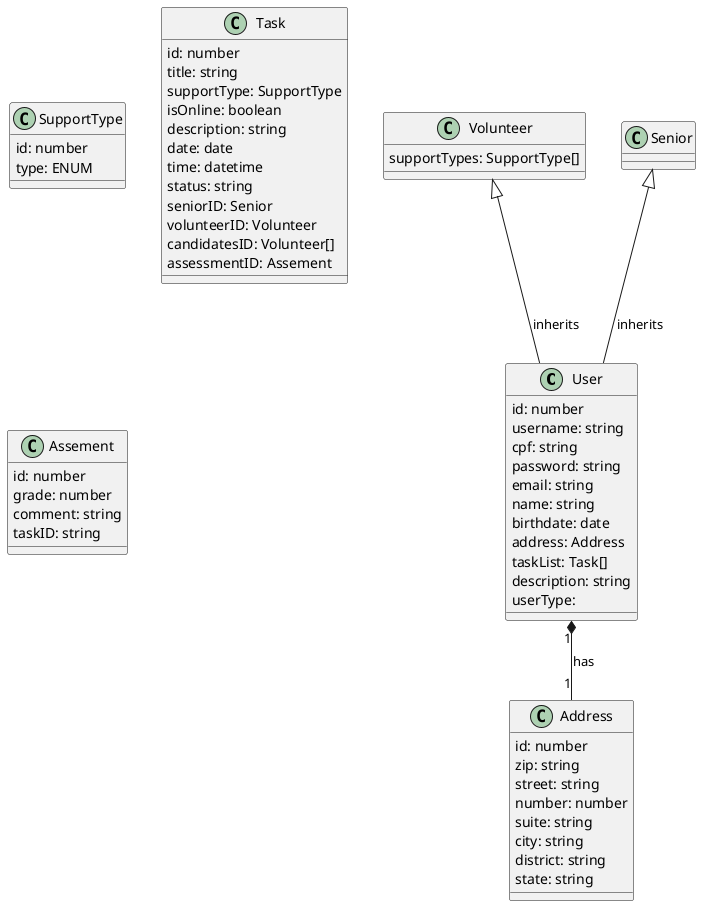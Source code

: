 @startuml
class User {
  id: number
  username: string
  cpf: string
  password: string
  email: string
  name: string
  birthdate: date
  address: Address
  taskList: Task[]
  description: string
  userType: 
}

class Address {
  id: number
  zip: string
  street: string
  number: number
  suite: string
  city: string
  district: string
  state: string
}

class SupportType {
 id: number
 type: ENUM
}

class Volunteer {
 supportTypes: SupportType[]
}

class Senior {
 
}

class Task {
id: number
title: string
supportType: SupportType
isOnline: boolean
description: string
date: date
time: datetime
status: string
seniorID: Senior
volunteerID: Volunteer
candidatesID: Volunteer[]
assessmentID: Assement 
}

class Assement {
id: number
grade: number
comment: string
taskID: string
} 


User "1" *-- "1" Address : has
Volunteer <|-- User : inherits
Senior <|-- User : inherits
@enduml
